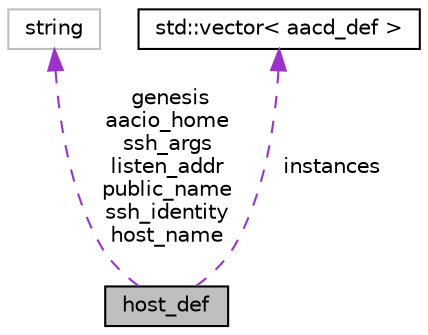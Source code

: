 digraph "host_def"
{
  edge [fontname="Helvetica",fontsize="10",labelfontname="Helvetica",labelfontsize="10"];
  node [fontname="Helvetica",fontsize="10",shape=record];
  Node1 [label="host_def",height=0.2,width=0.4,color="black", fillcolor="grey75", style="filled", fontcolor="black"];
  Node2 -> Node1 [dir="back",color="darkorchid3",fontsize="10",style="dashed",label=" genesis\naacio_home\nssh_args\nlisten_addr\npublic_name\nssh_identity\nhost_name" ];
  Node2 [label="string",height=0.2,width=0.4,color="grey75", fillcolor="white", style="filled"];
  Node3 -> Node1 [dir="back",color="darkorchid3",fontsize="10",style="dashed",label=" instances" ];
  Node3 [label="std::vector\< aacd_def \>",height=0.2,width=0.4,color="black", fillcolor="white", style="filled",URL="$classstd_1_1vector.html"];
}
